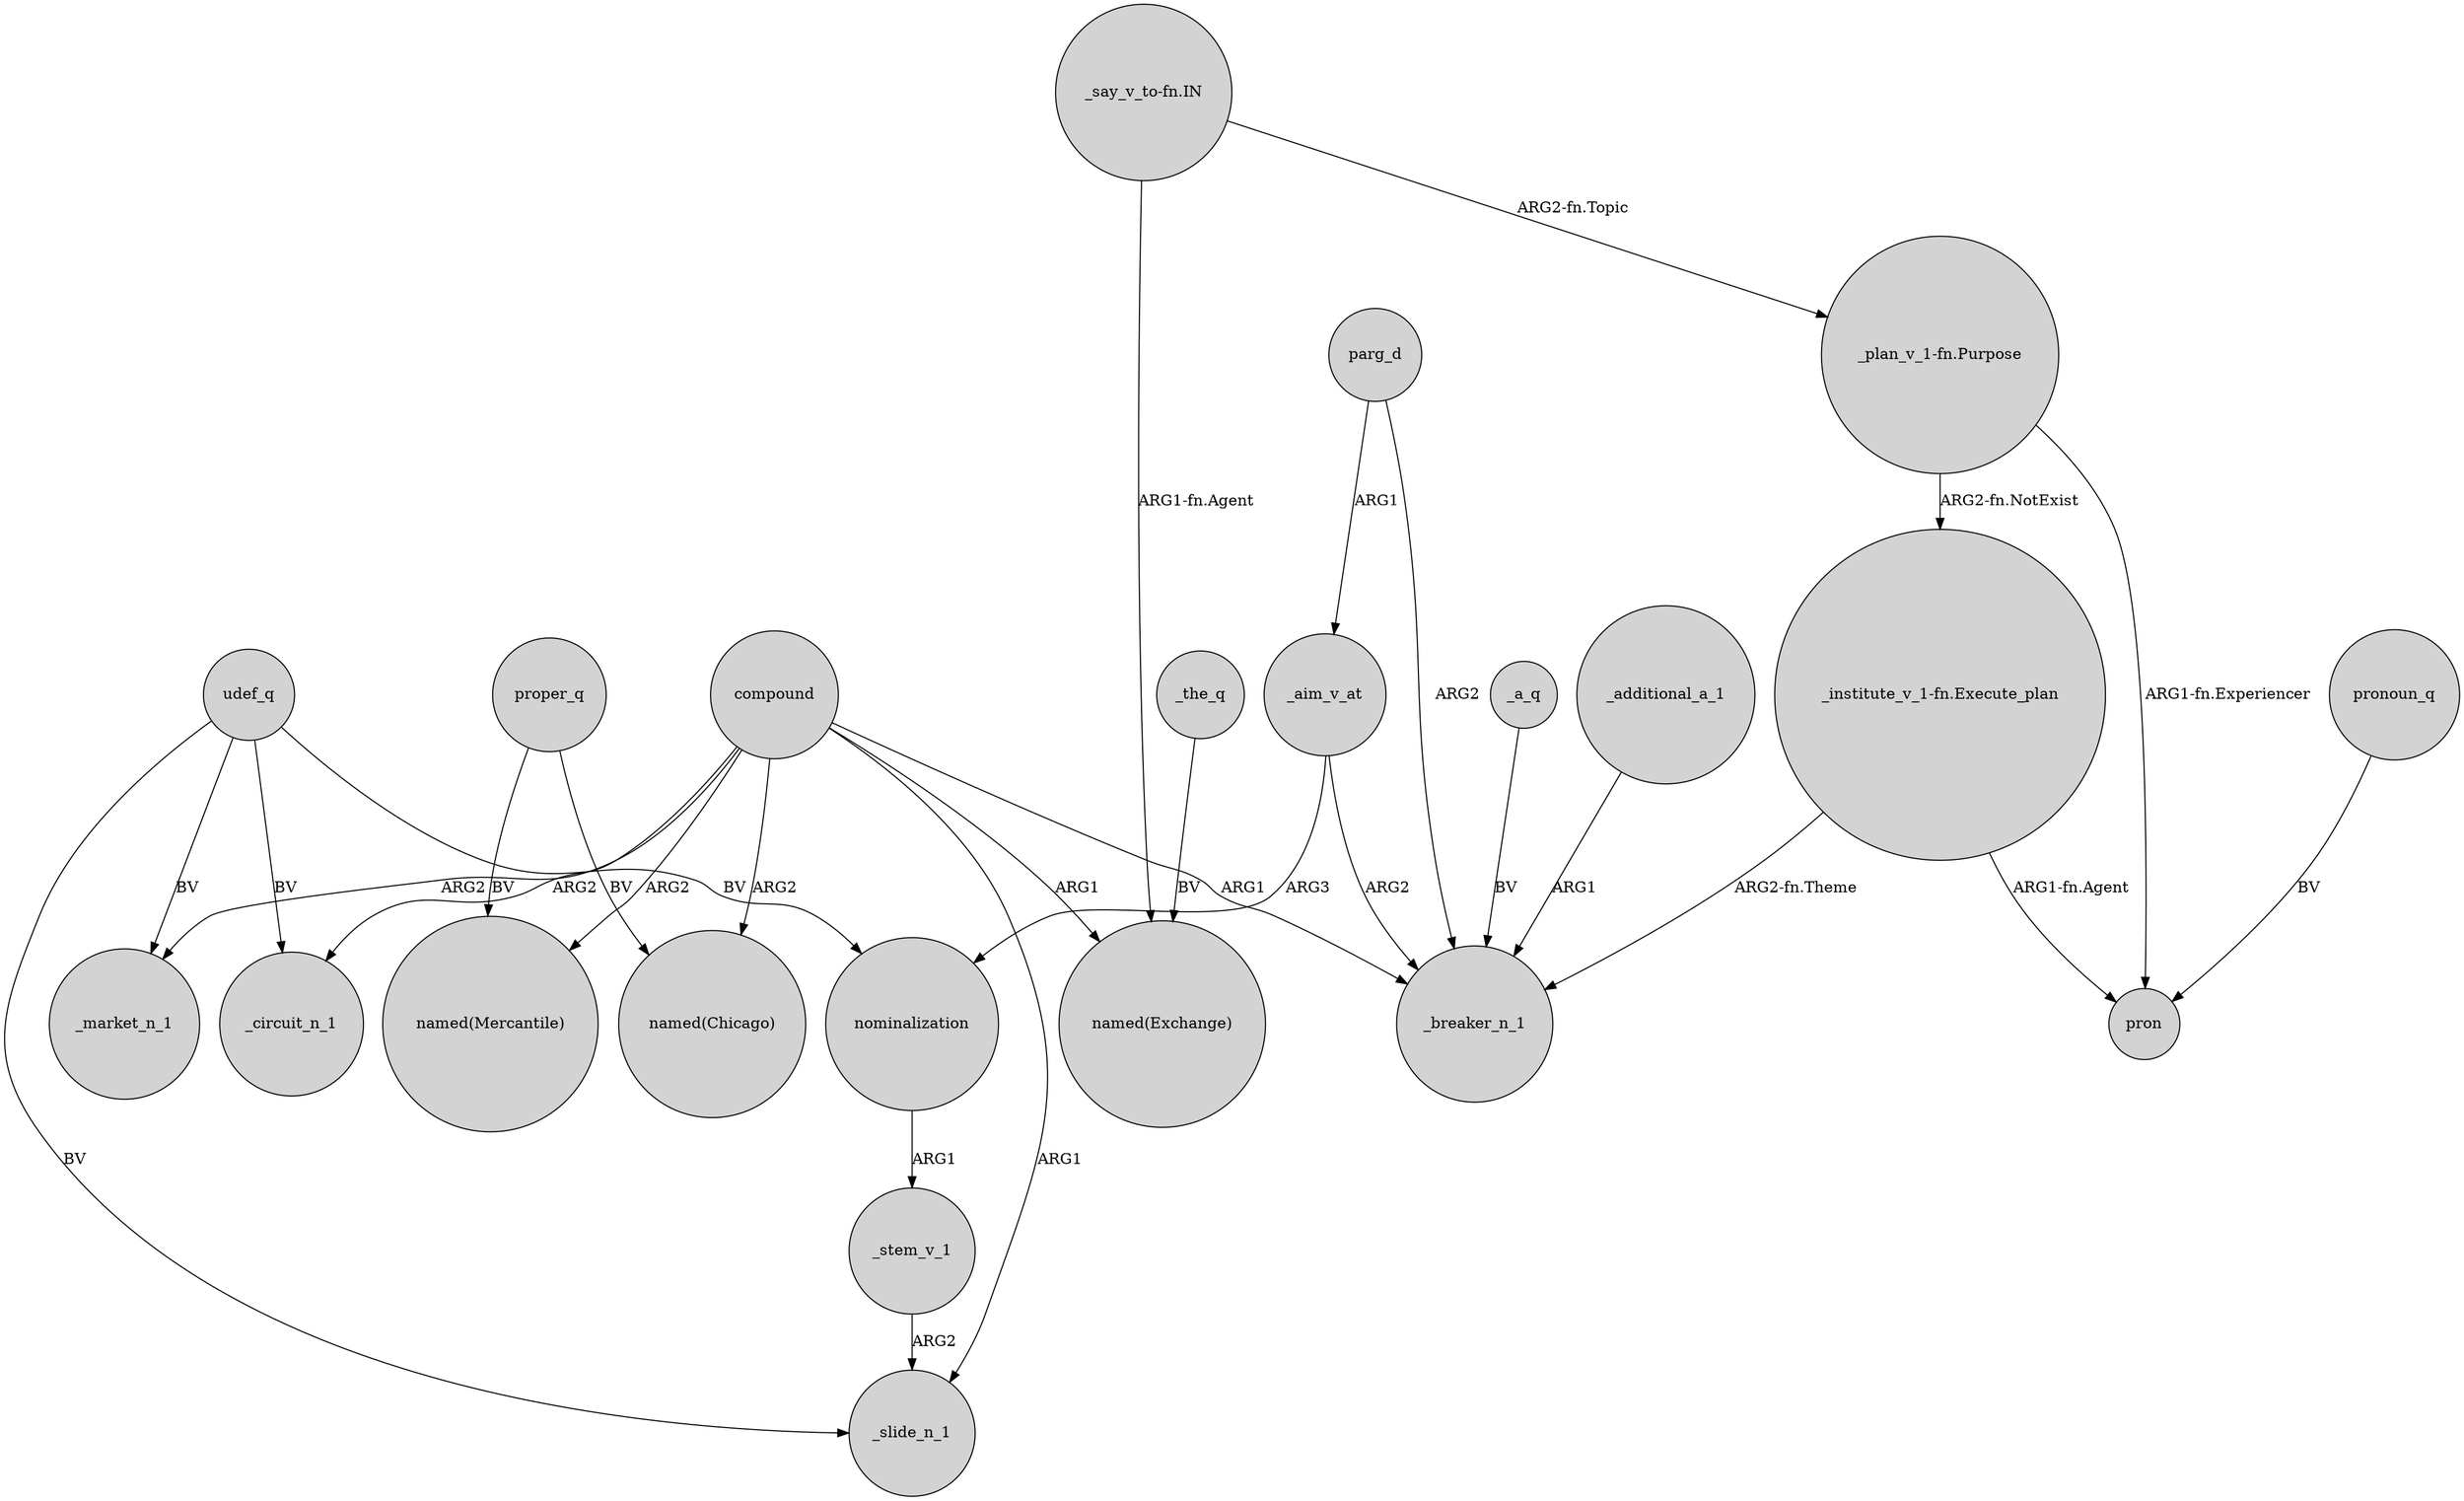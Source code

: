 digraph {
	node [shape=circle style=filled]
	compound -> _market_n_1 [label=ARG2]
	"_say_v_to-fn.IN" -> "named(Exchange)" [label="ARG1-fn.Agent"]
	parg_d -> _aim_v_at [label=ARG1]
	_aim_v_at -> _breaker_n_1 [label=ARG2]
	_aim_v_at -> nominalization [label=ARG3]
	nominalization -> _stem_v_1 [label=ARG1]
	"_plan_v_1-fn.Purpose" -> pron [label="ARG1-fn.Experiencer"]
	_the_q -> "named(Exchange)" [label=BV]
	parg_d -> _breaker_n_1 [label=ARG2]
	compound -> _breaker_n_1 [label=ARG1]
	"_plan_v_1-fn.Purpose" -> "_institute_v_1-fn.Execute_plan" [label="ARG2-fn.NotExist"]
	udef_q -> _circuit_n_1 [label=BV]
	udef_q -> _market_n_1 [label=BV]
	_a_q -> _breaker_n_1 [label=BV]
	proper_q -> "named(Mercantile)" [label=BV]
	compound -> "named(Chicago)" [label=ARG2]
	"_say_v_to-fn.IN" -> "_plan_v_1-fn.Purpose" [label="ARG2-fn.Topic"]
	_additional_a_1 -> _breaker_n_1 [label=ARG1]
	pronoun_q -> pron [label=BV]
	udef_q -> _slide_n_1 [label=BV]
	compound -> _slide_n_1 [label=ARG1]
	compound -> "named(Exchange)" [label=ARG1]
	udef_q -> nominalization [label=BV]
	"_institute_v_1-fn.Execute_plan" -> _breaker_n_1 [label="ARG2-fn.Theme"]
	compound -> "named(Mercantile)" [label=ARG2]
	"_institute_v_1-fn.Execute_plan" -> pron [label="ARG1-fn.Agent"]
	_stem_v_1 -> _slide_n_1 [label=ARG2]
	proper_q -> "named(Chicago)" [label=BV]
	compound -> _circuit_n_1 [label=ARG2]
}
